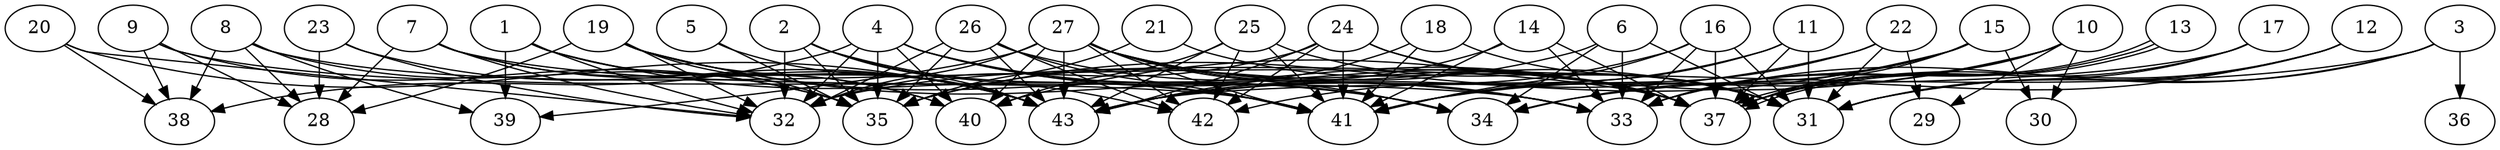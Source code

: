 // DAG (tier=3-complex, mode=compute, n=43, ccr=0.476, fat=0.788, density=0.699, regular=0.362, jump=0.308, mindata=1048576, maxdata=16777216)
// DAG automatically generated by daggen at Sun Aug 24 16:33:34 2025
// /home/ermia/Project/Environments/daggen/bin/daggen --dot --ccr 0.476 --fat 0.788 --regular 0.362 --density 0.699 --jump 0.308 --mindata 1048576 --maxdata 16777216 -n 43 
digraph G {
  1 [size="984832536755258261504", alpha="0.04", expect_size="492416268377629130752"]
  1 -> 32 [size ="791890098126848"]
  1 -> 39 [size ="791890098126848"]
  1 -> 40 [size ="791890098126848"]
  1 -> 41 [size ="791890098126848"]
  1 -> 43 [size ="791890098126848"]
  2 [size="28455618064514440", alpha="0.15", expect_size="14227809032257220"]
  2 -> 32 [size ="646075287339008"]
  2 -> 35 [size ="646075287339008"]
  2 -> 41 [size ="646075287339008"]
  2 -> 42 [size ="646075287339008"]
  2 -> 43 [size ="646075287339008"]
  3 [size="12093521879916368", alpha="0.14", expect_size="6046760939958184"]
  3 -> 31 [size ="1458753505329152"]
  3 -> 32 [size ="1458753505329152"]
  3 -> 33 [size ="1458753505329152"]
  3 -> 36 [size ="1458753505329152"]
  4 [size="6695464522843399", alpha="0.04", expect_size="3347732261421699"]
  4 -> 32 [size ="151020520865792"]
  4 -> 33 [size ="151020520865792"]
  4 -> 34 [size ="151020520865792"]
  4 -> 35 [size ="151020520865792"]
  4 -> 37 [size ="151020520865792"]
  4 -> 38 [size ="151020520865792"]
  4 -> 40 [size ="151020520865792"]
  5 [size="4167187349106589696000", alpha="0.14", expect_size="2083593674553294848000"]
  5 -> 35 [size ="2071660907724800"]
  5 -> 43 [size ="2071660907724800"]
  6 [size="1904558212128964608000", alpha="0.00", expect_size="952279106064482304000"]
  6 -> 31 [size ="1229191328563200"]
  6 -> 33 [size ="1229191328563200"]
  6 -> 34 [size ="1229191328563200"]
  6 -> 35 [size ="1229191328563200"]
  7 [size="4012426707658046701568", alpha="0.10", expect_size="2006213353829023350784"]
  7 -> 28 [size ="2020046633172992"]
  7 -> 32 [size ="2020046633172992"]
  7 -> 33 [size ="2020046633172992"]
  7 -> 40 [size ="2020046633172992"]
  7 -> 43 [size ="2020046633172992"]
  8 [size="21228280053081672", alpha="0.03", expect_size="10614140026540836"]
  8 -> 28 [size ="849801432268800"]
  8 -> 35 [size ="849801432268800"]
  8 -> 37 [size ="849801432268800"]
  8 -> 38 [size ="849801432268800"]
  8 -> 39 [size ="849801432268800"]
  9 [size="4326769379426486784", alpha="0.09", expect_size="2163384689713243392"]
  9 -> 28 [size ="2058762005250048"]
  9 -> 35 [size ="2058762005250048"]
  9 -> 38 [size ="2058762005250048"]
  9 -> 41 [size ="2058762005250048"]
  10 [size="168794046292612349952", alpha="0.02", expect_size="84397023146306174976"]
  10 -> 29 [size ="244340093878272"]
  10 -> 30 [size ="244340093878272"]
  10 -> 33 [size ="244340093878272"]
  10 -> 37 [size ="244340093878272"]
  10 -> 40 [size ="244340093878272"]
  10 -> 41 [size ="244340093878272"]
  11 [size="3155018031727806251008", alpha="0.02", expect_size="1577509015863903125504"]
  11 -> 31 [size ="1720908913836032"]
  11 -> 37 [size ="1720908913836032"]
  11 -> 41 [size ="1720908913836032"]
  11 -> 42 [size ="1720908913836032"]
  12 [size="64766838725920560", alpha="0.19", expect_size="32383419362960280"]
  12 -> 31 [size ="2198789213388800"]
  12 -> 34 [size ="2198789213388800"]
  12 -> 37 [size ="2198789213388800"]
  13 [size="4579429948934598950912", alpha="0.14", expect_size="2289714974467299475456"]
  13 -> 33 [size ="2206129153114112"]
  13 -> 37 [size ="2206129153114112"]
  13 -> 37 [size ="2206129153114112"]
  14 [size="2146194120402755072", alpha="0.10", expect_size="1073097060201377536"]
  14 -> 33 [size ="745323425169408"]
  14 -> 37 [size ="745323425169408"]
  14 -> 41 [size ="745323425169408"]
  14 -> 43 [size ="745323425169408"]
  15 [size="18485080721554200", alpha="0.05", expect_size="9242540360777100"]
  15 -> 30 [size ="1074366683021312"]
  15 -> 33 [size ="1074366683021312"]
  15 -> 34 [size ="1074366683021312"]
  15 -> 37 [size ="1074366683021312"]
  15 -> 43 [size ="1074366683021312"]
  16 [size="12554649662248882", alpha="0.08", expect_size="6277324831124441"]
  16 -> 31 [size ="564875742937088"]
  16 -> 33 [size ="564875742937088"]
  16 -> 37 [size ="564875742937088"]
  16 -> 41 [size ="564875742937088"]
  16 -> 43 [size ="564875742937088"]
  17 [size="3461831803280564420608", alpha="0.04", expect_size="1730915901640282210304"]
  17 -> 31 [size ="1830742636101632"]
  17 -> 37 [size ="1830742636101632"]
  17 -> 43 [size ="1830742636101632"]
  18 [size="13300136091828914", alpha="0.10", expect_size="6650068045914457"]
  18 -> 31 [size ="999395478732800"]
  18 -> 41 [size ="999395478732800"]
  18 -> 43 [size ="999395478732800"]
  19 [size="243347472991238304", alpha="0.08", expect_size="121673736495619152"]
  19 -> 28 [size ="494780232499200"]
  19 -> 32 [size ="494780232499200"]
  19 -> 33 [size ="494780232499200"]
  19 -> 34 [size ="494780232499200"]
  19 -> 35 [size ="494780232499200"]
  19 -> 43 [size ="494780232499200"]
  20 [size="482409751921343594496", alpha="0.08", expect_size="241204875960671797248"]
  20 -> 32 [size ="492078102478848"]
  20 -> 38 [size ="492078102478848"]
  20 -> 43 [size ="492078102478848"]
  21 [size="1116495086055780777984", alpha="0.03", expect_size="558247543027890388992"]
  21 -> 35 [size ="860982909861888"]
  21 -> 37 [size ="860982909861888"]
  22 [size="5429542200170962944", alpha="0.12", expect_size="2714771100085481472"]
  22 -> 29 [size ="2043807843483648"]
  22 -> 31 [size ="2043807843483648"]
  22 -> 35 [size ="2043807843483648"]
  22 -> 41 [size ="2043807843483648"]
  23 [size="1944961400455561216", alpha="0.10", expect_size="972480700227780608"]
  23 -> 28 [size ="12465144332288"]
  23 -> 32 [size ="12465144332288"]
  23 -> 43 [size ="12465144332288"]
  24 [size="1963207005221457920", alpha="0.15", expect_size="981603502610728960"]
  24 -> 31 [size ="1694338962685952"]
  24 -> 32 [size ="1694338962685952"]
  24 -> 37 [size ="1694338962685952"]
  24 -> 41 [size ="1694338962685952"]
  24 -> 42 [size ="1694338962685952"]
  24 -> 43 [size ="1694338962685952"]
  25 [size="11108912874007822336", alpha="0.14", expect_size="5554456437003911168"]
  25 -> 31 [size ="39829454716928"]
  25 -> 40 [size ="39829454716928"]
  25 -> 41 [size ="39829454716928"]
  25 -> 42 [size ="39829454716928"]
  25 -> 43 [size ="39829454716928"]
  26 [size="1559018371031851264", alpha="0.06", expect_size="779509185515925632"]
  26 -> 32 [size ="1754472699133952"]
  26 -> 35 [size ="1754472699133952"]
  26 -> 37 [size ="1754472699133952"]
  26 -> 41 [size ="1754472699133952"]
  26 -> 42 [size ="1754472699133952"]
  26 -> 43 [size ="1754472699133952"]
  27 [size="9915275931780146", alpha="0.13", expect_size="4957637965890073"]
  27 -> 31 [size ="184989073276928"]
  27 -> 32 [size ="184989073276928"]
  27 -> 33 [size ="184989073276928"]
  27 -> 34 [size ="184989073276928"]
  27 -> 37 [size ="184989073276928"]
  27 -> 39 [size ="184989073276928"]
  27 -> 40 [size ="184989073276928"]
  27 -> 41 [size ="184989073276928"]
  27 -> 42 [size ="184989073276928"]
  27 -> 43 [size ="184989073276928"]
  28 [size="14163689022196492", alpha="0.05", expect_size="7081844511098246"]
  29 [size="35892941067560304", alpha="0.01", expect_size="17946470533780152"]
  30 [size="15741914893887694", alpha="0.02", expect_size="7870957446943847"]
  31 [size="36648742264865272", alpha="0.10", expect_size="18324371132432636"]
  32 [size="2506574070244357632", alpha="0.18", expect_size="1253287035122178816"]
  33 [size="119640088584778678272", alpha="0.02", expect_size="59820044292389339136"]
  34 [size="330666439503142453248", alpha="0.12", expect_size="165333219751571226624"]
  35 [size="817387970077687296", alpha="0.06", expect_size="408693985038843648"]
  36 [size="260496198125331232", alpha="0.07", expect_size="130248099062665616"]
  37 [size="1148536067135102779392", alpha="0.13", expect_size="574268033567551389696"]
  38 [size="4868623681813642", alpha="0.13", expect_size="2434311840906821"]
  39 [size="18390070649469712", alpha="0.07", expect_size="9195035324734856"]
  40 [size="2081302860550750208", alpha="0.01", expect_size="1040651430275375104"]
  41 [size="46554371813069792", alpha="0.19", expect_size="23277185906534896"]
  42 [size="46867690912960032", alpha="0.07", expect_size="23433845456480016"]
  43 [size="3427318703860732416", alpha="0.20", expect_size="1713659351930366208"]
}